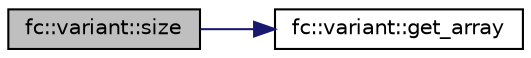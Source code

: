digraph "fc::variant::size"
{
  edge [fontname="Helvetica",fontsize="10",labelfontname="Helvetica",labelfontsize="10"];
  node [fontname="Helvetica",fontsize="10",shape=record];
  rankdir="LR";
  Node39 [label="fc::variant::size",height=0.2,width=0.4,color="black", fillcolor="grey75", style="filled", fontcolor="black"];
  Node39 -> Node40 [color="midnightblue",fontsize="10",style="solid"];
  Node40 [label="fc::variant::get_array",height=0.2,width=0.4,color="black", fillcolor="white", style="filled",URL="$classfc_1_1variant.html#aea83c87e4e1b1e185f57717b4bd683a5"];
}
